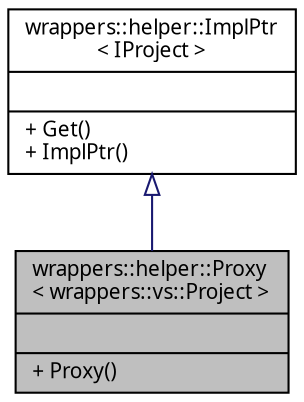 digraph "wrappers::helper::Proxy&lt; wrappers::vs::Project &gt;"
{
 // INTERACTIVE_SVG=YES
  edge [fontname="Verdana",fontsize="10",labelfontname="Verdana",labelfontsize="10"];
  node [fontname="Verdana",fontsize="10",shape=record];
  Node1 [label="{wrappers::helper::Proxy\l\< wrappers::vs::Project \>\n||+ Proxy()\l}",height=0.2,width=0.4,color="black", fillcolor="grey75", style="filled", fontcolor="black"];
  Node2 -> Node1 [dir="back",color="midnightblue",fontsize="10",style="solid",arrowtail="onormal",fontname="Verdana"];
  Node2 [label="{wrappers::helper::ImplPtr\l\< IProject \>\n||+ Get()\l+ ImplPtr()\l}",height=0.2,width=0.4,color="black", fillcolor="white", style="filled",URL="$classwrappers_1_1helper_1_1_impl_ptr.html"];
}
